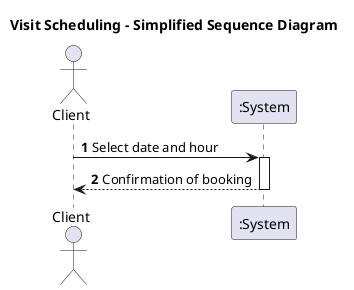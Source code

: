@startuml
title Visit Scheduling - Simplified Sequence Diagram

autoactivate on
autonumber

actor "Client" as Client
participant ":System" as System

Client -> System: Select date and hour
System --> Client: Confirmation of booking

@enduml
